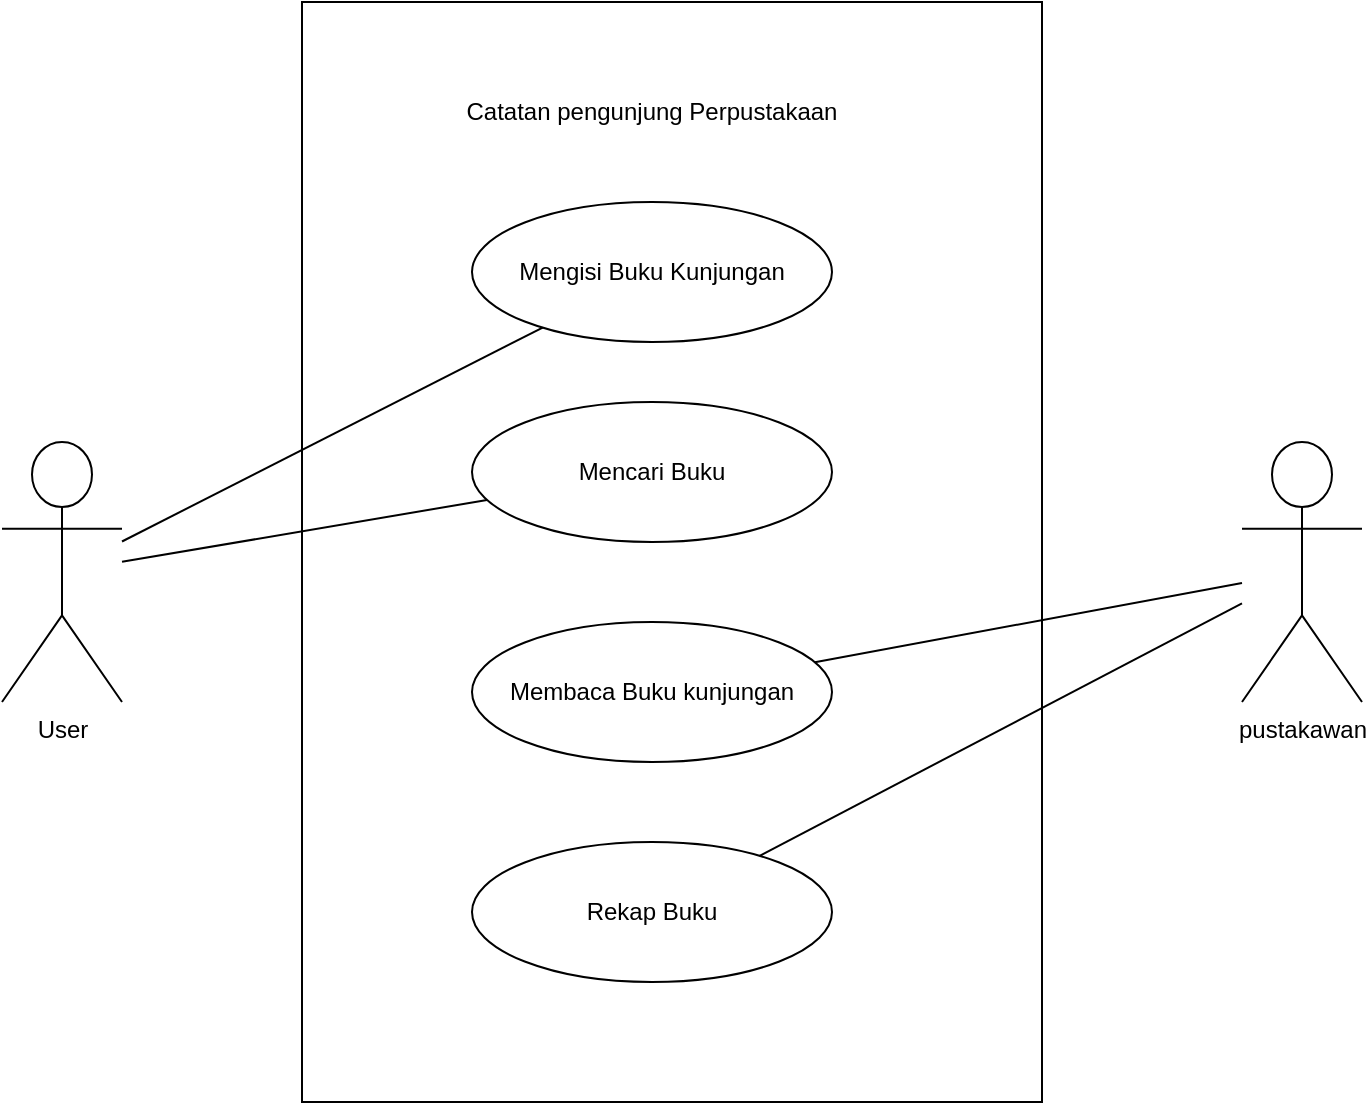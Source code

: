 <mxfile version="22.1.21" type="github">
  <diagram name="Page-1" id="DSYX0o4VI8Iqu2lYJoEG">
    <mxGraphModel dx="1434" dy="772" grid="1" gridSize="10" guides="1" tooltips="1" connect="1" arrows="1" fold="1" page="1" pageScale="1" pageWidth="850" pageHeight="1100" math="0" shadow="0">
      <root>
        <mxCell id="0" />
        <mxCell id="1" parent="0" />
        <mxCell id="6CUmjD1OcZM2PeKCMgtx-1" value="" style="rounded=0;whiteSpace=wrap;html=1;" vertex="1" parent="1">
          <mxGeometry x="250" y="60" width="370" height="550" as="geometry" />
        </mxCell>
        <mxCell id="6CUmjD1OcZM2PeKCMgtx-2" value="Catatan pengunjung Perpustakaan" style="text;html=1;strokeColor=none;fillColor=none;align=center;verticalAlign=middle;whiteSpace=wrap;rounded=0;" vertex="1" parent="1">
          <mxGeometry x="320" y="100" width="210" height="30" as="geometry" />
        </mxCell>
        <mxCell id="6CUmjD1OcZM2PeKCMgtx-4" value="Mengisi Buku Kunjungan" style="ellipse;whiteSpace=wrap;html=1;" vertex="1" parent="1">
          <mxGeometry x="335" y="160" width="180" height="70" as="geometry" />
        </mxCell>
        <mxCell id="6CUmjD1OcZM2PeKCMgtx-7" value="Mencari Buku" style="ellipse;whiteSpace=wrap;html=1;" vertex="1" parent="1">
          <mxGeometry x="335" y="260" width="180" height="70" as="geometry" />
        </mxCell>
        <mxCell id="6CUmjD1OcZM2PeKCMgtx-8" value="Membaca Buku kunjungan" style="ellipse;whiteSpace=wrap;html=1;" vertex="1" parent="1">
          <mxGeometry x="335" y="370" width="180" height="70" as="geometry" />
        </mxCell>
        <mxCell id="6CUmjD1OcZM2PeKCMgtx-9" value="Rekap Buku" style="ellipse;whiteSpace=wrap;html=1;" vertex="1" parent="1">
          <mxGeometry x="335" y="480" width="180" height="70" as="geometry" />
        </mxCell>
        <mxCell id="6CUmjD1OcZM2PeKCMgtx-10" value="pustakawan" style="shape=umlActor;verticalLabelPosition=bottom;verticalAlign=top;html=1;outlineConnect=0;" vertex="1" parent="1">
          <mxGeometry x="720" y="280" width="60" height="130" as="geometry" />
        </mxCell>
        <mxCell id="6CUmjD1OcZM2PeKCMgtx-11" value="User" style="shape=umlActor;verticalLabelPosition=bottom;verticalAlign=top;html=1;outlineConnect=0;" vertex="1" parent="1">
          <mxGeometry x="100" y="280" width="60" height="130" as="geometry" />
        </mxCell>
        <mxCell id="6CUmjD1OcZM2PeKCMgtx-18" value="" style="endArrow=none;html=1;rounded=0;" edge="1" parent="1" source="6CUmjD1OcZM2PeKCMgtx-11" target="6CUmjD1OcZM2PeKCMgtx-4">
          <mxGeometry width="50" height="50" relative="1" as="geometry">
            <mxPoint x="190" y="340" as="sourcePoint" />
            <mxPoint x="240" y="290" as="targetPoint" />
          </mxGeometry>
        </mxCell>
        <mxCell id="6CUmjD1OcZM2PeKCMgtx-19" value="" style="endArrow=none;html=1;rounded=0;" edge="1" parent="1" source="6CUmjD1OcZM2PeKCMgtx-11" target="6CUmjD1OcZM2PeKCMgtx-7">
          <mxGeometry width="50" height="50" relative="1" as="geometry">
            <mxPoint x="210" y="370" as="sourcePoint" />
            <mxPoint x="260" y="320" as="targetPoint" />
          </mxGeometry>
        </mxCell>
        <mxCell id="6CUmjD1OcZM2PeKCMgtx-20" value="" style="endArrow=none;html=1;rounded=0;" edge="1" parent="1" source="6CUmjD1OcZM2PeKCMgtx-8" target="6CUmjD1OcZM2PeKCMgtx-10">
          <mxGeometry width="50" height="50" relative="1" as="geometry">
            <mxPoint x="660" y="390" as="sourcePoint" />
            <mxPoint x="710" y="340" as="targetPoint" />
          </mxGeometry>
        </mxCell>
        <mxCell id="6CUmjD1OcZM2PeKCMgtx-21" value="" style="endArrow=none;html=1;rounded=0;" edge="1" parent="1" source="6CUmjD1OcZM2PeKCMgtx-9" target="6CUmjD1OcZM2PeKCMgtx-10">
          <mxGeometry width="50" height="50" relative="1" as="geometry">
            <mxPoint x="650" y="420" as="sourcePoint" />
            <mxPoint x="700" y="370" as="targetPoint" />
          </mxGeometry>
        </mxCell>
      </root>
    </mxGraphModel>
  </diagram>
</mxfile>
